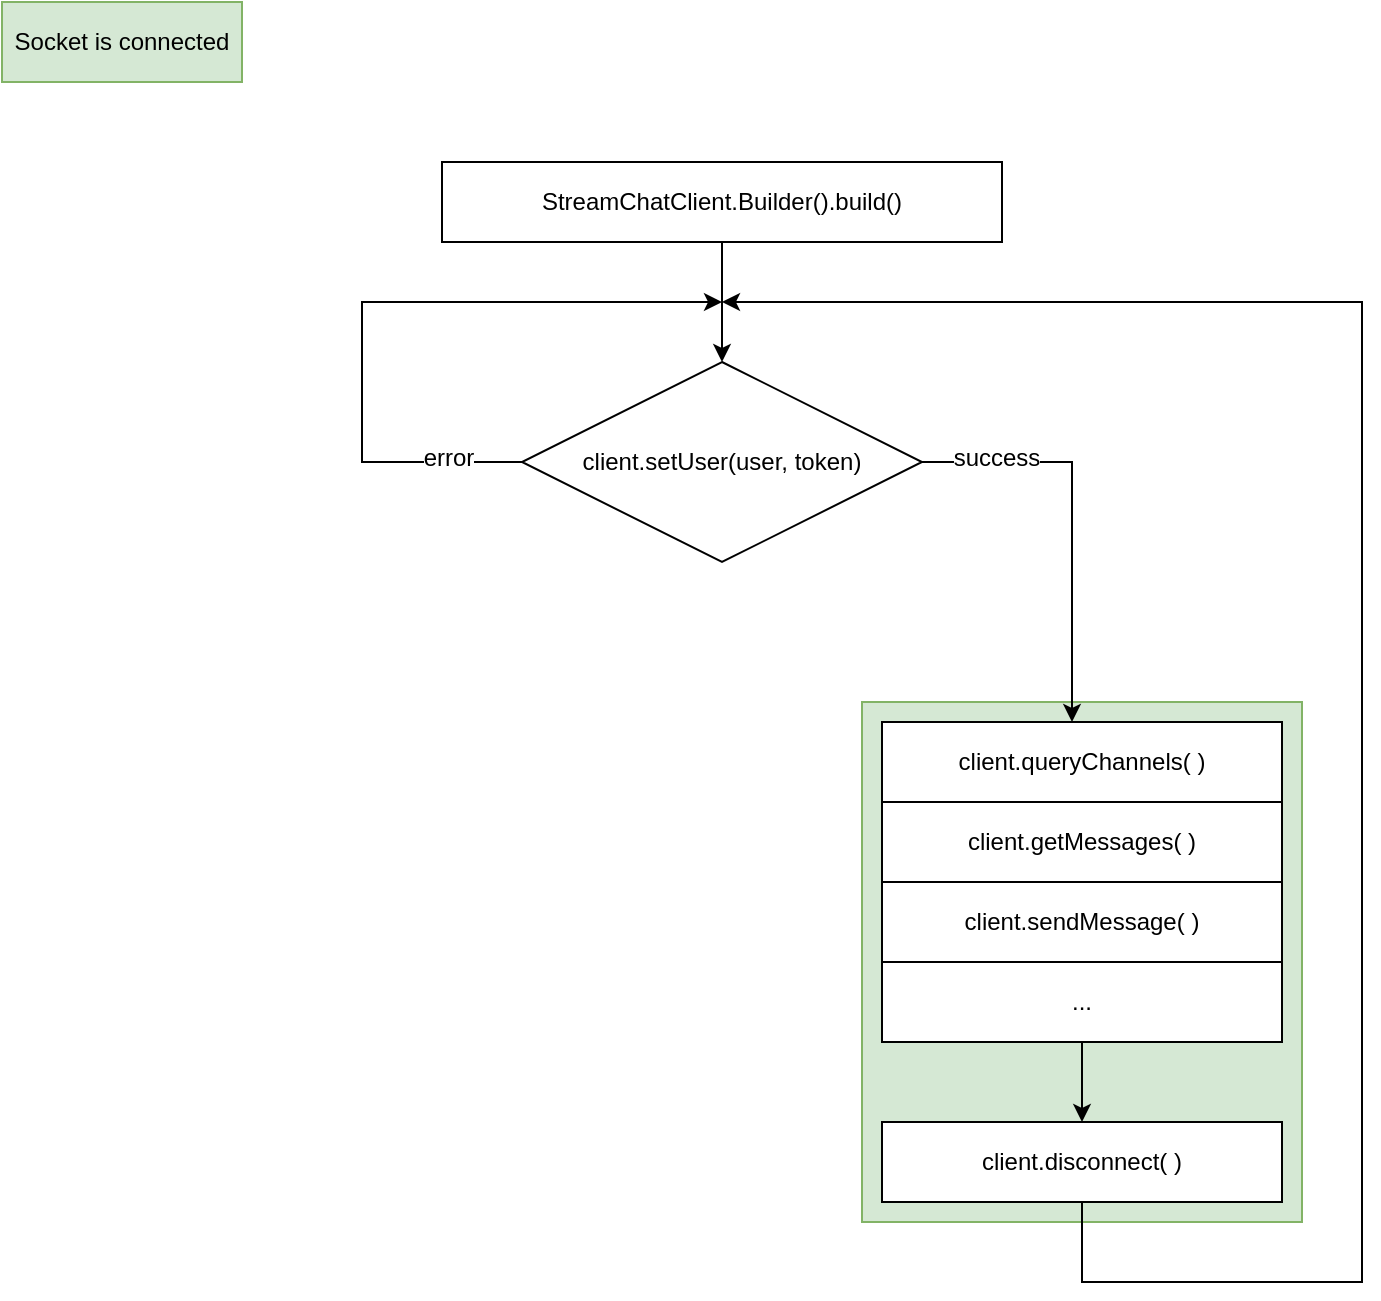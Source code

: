 <mxfile version="12.4.2" type="device" pages="1"><diagram id="c03HtbiZtJxzYisZV_DV" name="Page-1"><mxGraphModel dx="1092" dy="989" grid="1" gridSize="10" guides="1" tooltips="1" connect="1" arrows="1" fold="1" page="1" pageScale="1" pageWidth="827" pageHeight="1169" math="0" shadow="0"><root><mxCell id="0"/><mxCell id="1" parent="0"/><mxCell id="ce8nBLl2SvWLdqPtkvQe-18" value="" style="rounded=0;whiteSpace=wrap;html=1;fillColor=#d5e8d4;strokeColor=#82b366;" vertex="1" parent="1"><mxGeometry x="470" y="390" width="220" height="260" as="geometry"/></mxCell><mxCell id="ce8nBLl2SvWLdqPtkvQe-4" value="client.queryChannels( )" style="rounded=0;whiteSpace=wrap;html=1;" vertex="1" parent="1"><mxGeometry x="480" y="400" width="200" height="40" as="geometry"/></mxCell><mxCell id="ce8nBLl2SvWLdqPtkvQe-8" value="" style="edgeStyle=orthogonalEdgeStyle;rounded=0;orthogonalLoop=1;jettySize=auto;html=1;" edge="1" parent="1" source="ce8nBLl2SvWLdqPtkvQe-5" target="ce8nBLl2SvWLdqPtkvQe-7"><mxGeometry relative="1" as="geometry"/></mxCell><mxCell id="ce8nBLl2SvWLdqPtkvQe-5" value="StreamChatClient.Builder().build()" style="rounded=0;whiteSpace=wrap;html=1;" vertex="1" parent="1"><mxGeometry x="260" y="120" width="280" height="40" as="geometry"/></mxCell><mxCell id="ce8nBLl2SvWLdqPtkvQe-9" style="edgeStyle=orthogonalEdgeStyle;rounded=0;orthogonalLoop=1;jettySize=auto;html=1;exitX=0;exitY=0.5;exitDx=0;exitDy=0;" edge="1" parent="1" source="ce8nBLl2SvWLdqPtkvQe-7"><mxGeometry relative="1" as="geometry"><mxPoint x="400" y="190" as="targetPoint"/><Array as="points"><mxPoint x="220" y="270"/><mxPoint x="220" y="190"/></Array></mxGeometry></mxCell><mxCell id="ce8nBLl2SvWLdqPtkvQe-10" value="error" style="text;html=1;align=center;verticalAlign=middle;resizable=0;points=[];;labelBackgroundColor=#ffffff;" vertex="1" connectable="0" parent="ce8nBLl2SvWLdqPtkvQe-9"><mxGeometry x="-0.04" y="-1" relative="1" as="geometry"><mxPoint x="40" y="77" as="offset"/></mxGeometry></mxCell><mxCell id="ce8nBLl2SvWLdqPtkvQe-11" style="edgeStyle=orthogonalEdgeStyle;rounded=0;orthogonalLoop=1;jettySize=auto;html=1;" edge="1" parent="1" source="ce8nBLl2SvWLdqPtkvQe-7"><mxGeometry relative="1" as="geometry"><mxPoint x="575" y="400" as="targetPoint"/><Array as="points"><mxPoint x="575" y="270"/></Array></mxGeometry></mxCell><mxCell id="ce8nBLl2SvWLdqPtkvQe-12" value="success" style="text;html=1;align=center;verticalAlign=middle;resizable=0;points=[];;labelBackgroundColor=#ffffff;" vertex="1" connectable="0" parent="ce8nBLl2SvWLdqPtkvQe-11"><mxGeometry x="-0.639" relative="1" as="geometry"><mxPoint y="-2" as="offset"/></mxGeometry></mxCell><mxCell id="ce8nBLl2SvWLdqPtkvQe-7" value="&lt;span style=&quot;white-space: normal&quot;&gt;client.setUser(user, token)&lt;/span&gt;" style="rhombus;whiteSpace=wrap;html=1;" vertex="1" parent="1"><mxGeometry x="300" y="220" width="200" height="100" as="geometry"/></mxCell><mxCell id="ce8nBLl2SvWLdqPtkvQe-13" value="client.getMessages( )" style="rounded=0;whiteSpace=wrap;html=1;" vertex="1" parent="1"><mxGeometry x="480" y="440" width="200" height="40" as="geometry"/></mxCell><mxCell id="ce8nBLl2SvWLdqPtkvQe-14" value="client.sendMessage( )" style="rounded=0;whiteSpace=wrap;html=1;" vertex="1" parent="1"><mxGeometry x="480" y="480" width="200" height="40" as="geometry"/></mxCell><mxCell id="ce8nBLl2SvWLdqPtkvQe-20" style="edgeStyle=orthogonalEdgeStyle;rounded=0;orthogonalLoop=1;jettySize=auto;html=1;exitX=0.5;exitY=1;exitDx=0;exitDy=0;" edge="1" parent="1" source="ce8nBLl2SvWLdqPtkvQe-15"><mxGeometry relative="1" as="geometry"><mxPoint x="400" y="190" as="targetPoint"/><Array as="points"><mxPoint x="580" y="680"/><mxPoint x="720" y="680"/><mxPoint x="720" y="190"/></Array></mxGeometry></mxCell><mxCell id="ce8nBLl2SvWLdqPtkvQe-15" value="client.disconnect( )" style="rounded=0;whiteSpace=wrap;html=1;" vertex="1" parent="1"><mxGeometry x="480" y="600" width="200" height="40" as="geometry"/></mxCell><mxCell id="ce8nBLl2SvWLdqPtkvQe-19" style="edgeStyle=orthogonalEdgeStyle;rounded=0;orthogonalLoop=1;jettySize=auto;html=1;exitX=0.5;exitY=1;exitDx=0;exitDy=0;entryX=0.5;entryY=0;entryDx=0;entryDy=0;" edge="1" parent="1" source="ce8nBLl2SvWLdqPtkvQe-16" target="ce8nBLl2SvWLdqPtkvQe-15"><mxGeometry relative="1" as="geometry"/></mxCell><mxCell id="ce8nBLl2SvWLdqPtkvQe-16" value="..." style="rounded=0;whiteSpace=wrap;html=1;" vertex="1" parent="1"><mxGeometry x="480" y="520" width="200" height="40" as="geometry"/></mxCell><mxCell id="ce8nBLl2SvWLdqPtkvQe-17" value="Socket is connected" style="rounded=0;whiteSpace=wrap;html=1;fillColor=#d5e8d4;strokeColor=#82b366;" vertex="1" parent="1"><mxGeometry x="40" y="40" width="120" height="40" as="geometry"/></mxCell></root></mxGraphModel></diagram></mxfile>